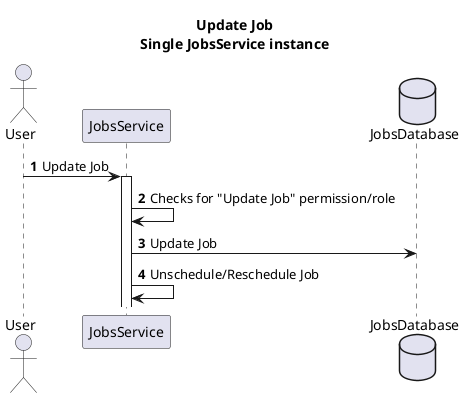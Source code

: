 @startuml
'https://plantuml.com/sequence-diagram

title: "Update Job\nSingle JobsService instance"

autonumber
actor User
User -> JobsService: Update Job
activate JobsService
JobsService -> JobsService: Checks for "Update Job" permission/role
database JobsDatabase
JobsService -> JobsDatabase: Update Job
JobsService -> JobsService: Unschedule/Reschedule Job

@enduml